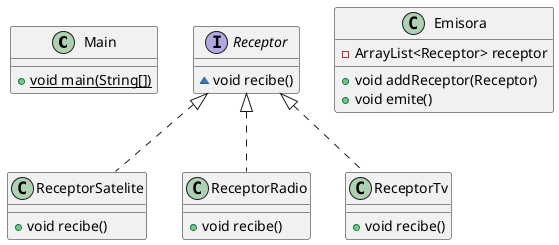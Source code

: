 @startuml
class Main {
+ {static} void main(String[])
}

class ReceptorSatelite {
+ void recibe()
}

class ReceptorRadio {
+ void recibe()
}

class ReceptorTv {
+ void recibe()
}

interface Receptor {
~ void recibe()
}

class Emisora {
- ArrayList<Receptor> receptor
+ void addReceptor(Receptor)
+ void emite()
}




Receptor <|.. ReceptorSatelite
Receptor <|.. ReceptorRadio
Receptor <|.. ReceptorTv
@enduml